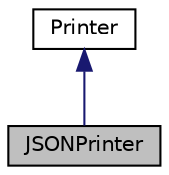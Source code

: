 digraph "JSONPrinter"
{
 // LATEX_PDF_SIZE
  edge [fontname="Helvetica",fontsize="10",labelfontname="Helvetica",labelfontsize="10"];
  node [fontname="Helvetica",fontsize="10",shape=record];
  Node1 [label="JSONPrinter",height=0.2,width=0.4,color="black", fillcolor="grey75", style="filled", fontcolor="black",tooltip="Implementation of a Printer that produces JSON output."];
  Node2 -> Node1 [dir="back",color="midnightblue",fontsize="10",style="solid",fontname="Helvetica"];
  Node2 [label="Printer",height=0.2,width=0.4,color="black", fillcolor="white", style="filled",URL="$classarm__compute_1_1test_1_1framework_1_1_printer.xhtml",tooltip="Abstract printer class used by the Framework to present output."];
}
